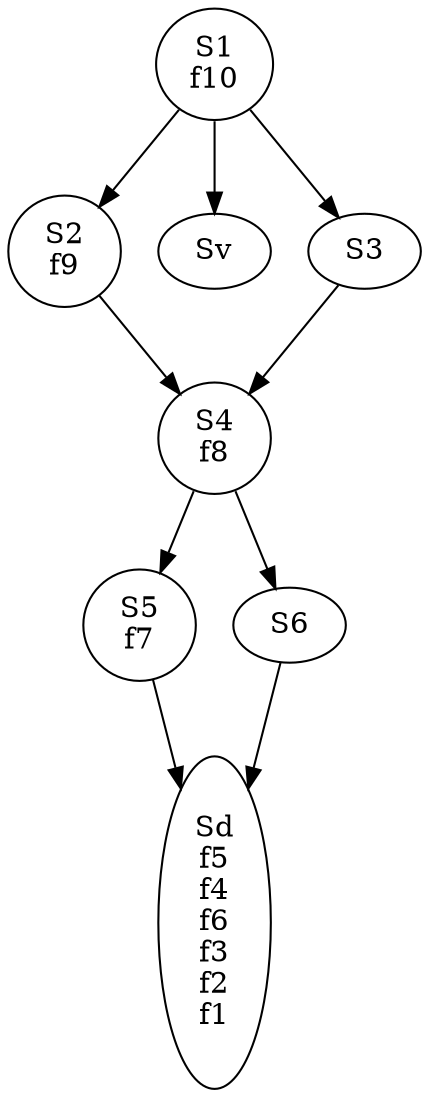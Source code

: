 digraph Fourmiliere {
  S5 [label="S5\nf7"];
  S5 -> Sd;
  S4 [label="S4\nf8"];
  S4 -> S5;
  S4 -> S6;
  S2 [label="S2\nf9"];
  S2 -> S4;
  S1 [label="S1\nf10"];
  S1 -> Sv;
  S1 -> S2;
  S1 -> S3;
  S3 [label="S3"];
  S3 -> S4;
  Sd [label="Sd\nf5\nf4\nf6\nf3\nf2\nf1"];
  S6 [label="S6"];
  S6 -> Sd;
  Sv [label="Sv"];
}
